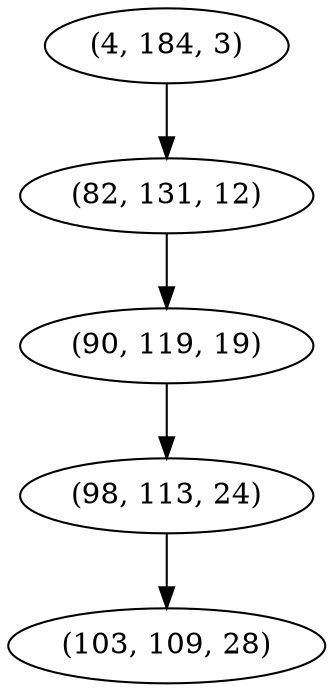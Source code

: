 digraph tree {
    "(4, 184, 3)";
    "(82, 131, 12)";
    "(90, 119, 19)";
    "(98, 113, 24)";
    "(103, 109, 28)";
    "(4, 184, 3)" -> "(82, 131, 12)";
    "(82, 131, 12)" -> "(90, 119, 19)";
    "(90, 119, 19)" -> "(98, 113, 24)";
    "(98, 113, 24)" -> "(103, 109, 28)";
}
